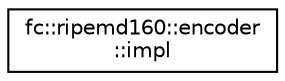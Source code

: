 digraph "Graphical Class Hierarchy"
{
  edge [fontname="Helvetica",fontsize="10",labelfontname="Helvetica",labelfontsize="10"];
  node [fontname="Helvetica",fontsize="10",shape=record];
  rankdir="LR";
  Node0 [label="fc::ripemd160::encoder\l::impl",height=0.2,width=0.4,color="black", fillcolor="white", style="filled",URL="$structfc_1_1ripemd160_1_1encoder_1_1impl.html"];
}
